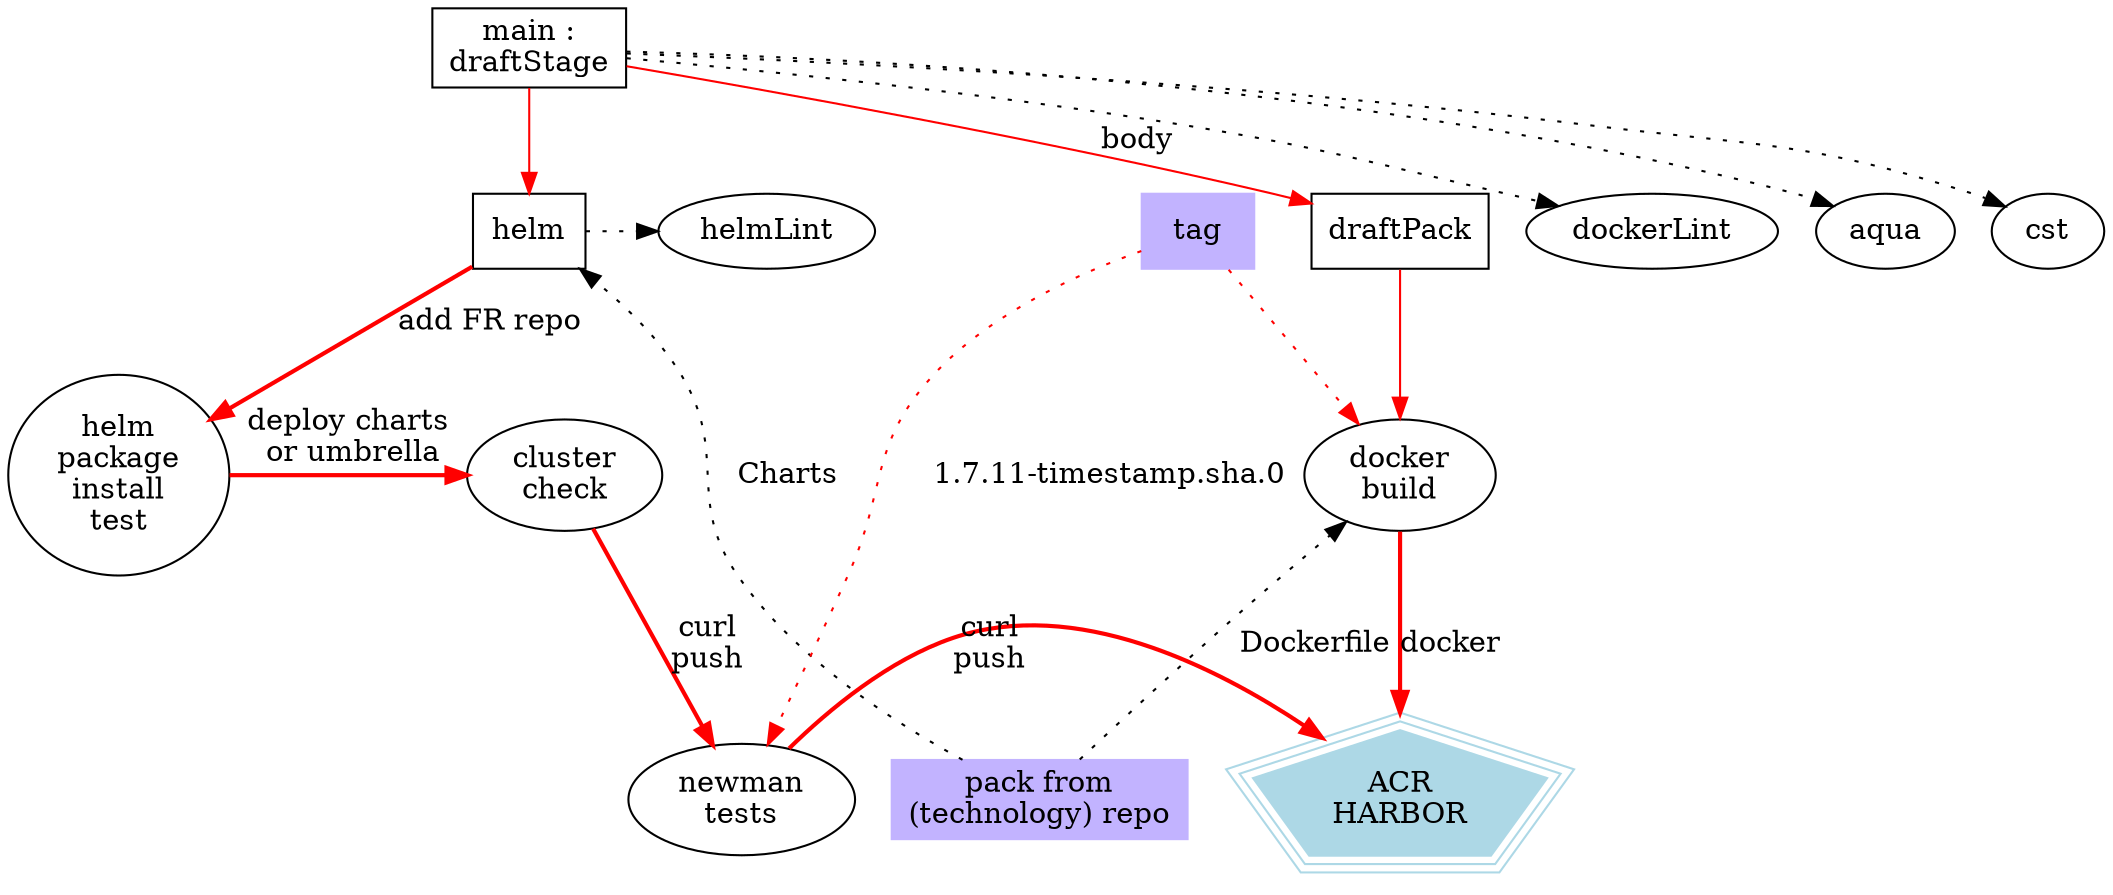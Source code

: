 digraph G {
{ rank = min; "main";}
main [label="main :\ndraftStage", shape=box];
{ rank = same; "draftPack"; "dockerLint"; "helm"; "aqua"; "cst"; }
//main -> {draftPack , dockerLint, helm, aqua, cst}
main -> draftPack [label=" body", color=red];
main -> dockerLint [style=dotted];
draftPack [shape=box]; /* this is a comment */
draftPack -> build [weight=8, color=red];
subgraph cluster_1
  {
      aqua; cst;
  }
main -> aqua [style=dotted];
main -> cst [style=dotted];
main -> helm [weight=8, color=red, rankdir=LR];
{ rank = same; "helm"; "helmLint"; }
helm [shape=box];
helm -> helmLint [style=dotted];
subgraph cluster_2
  {
      helmPackage; cluster;
  }
helm -> helmPackage [weight=5, color=red, style=bold, label="add FR repo"]
{ rank = same; "build"; "helmPackage"; "cluster";  }
helmPackage [label="helm\npackage\ninstall\ntest"];
helmPackage -> cluster [color=red, style=bold, label="deploy charts\n or umbrella"]
cluster [label="cluster\ncheck"];
cluster -> tests [color=red, style=bold,label="curl\npush"]
{ rank = sink; "tests";}
tests [label="newman\ntests"];
tests -> push [color=red, style=bold,label="curl\npush"]
{ rank = sink; "repo"; "push";}
repo -> build [label="Dockerfile", style=dotted]
repo -> helm [label="Charts", style=dotted]
edge [color=red]; // so is this
build -> push [style=bold,label="docker"];
build [label="docker\nbuild"];
node [shape=box,style=filled,color=".7 .3 1.0"];
repo [label="pack from\n(technology) repo", shape=box,style=filled,color=".7 .3 1.0"];
push [label="ACR\nHARBOR", shape=polygon,sides=5,peripheries=3,color=lightblue,style=filled];
tag [label="tag", shape=box,style=filled,color=".7 .3 1.0"];
tag -> build [label="", style=dotted]
tag -> tests [label="1.7.11-timestamp.sha.0", style=dotted]
}
